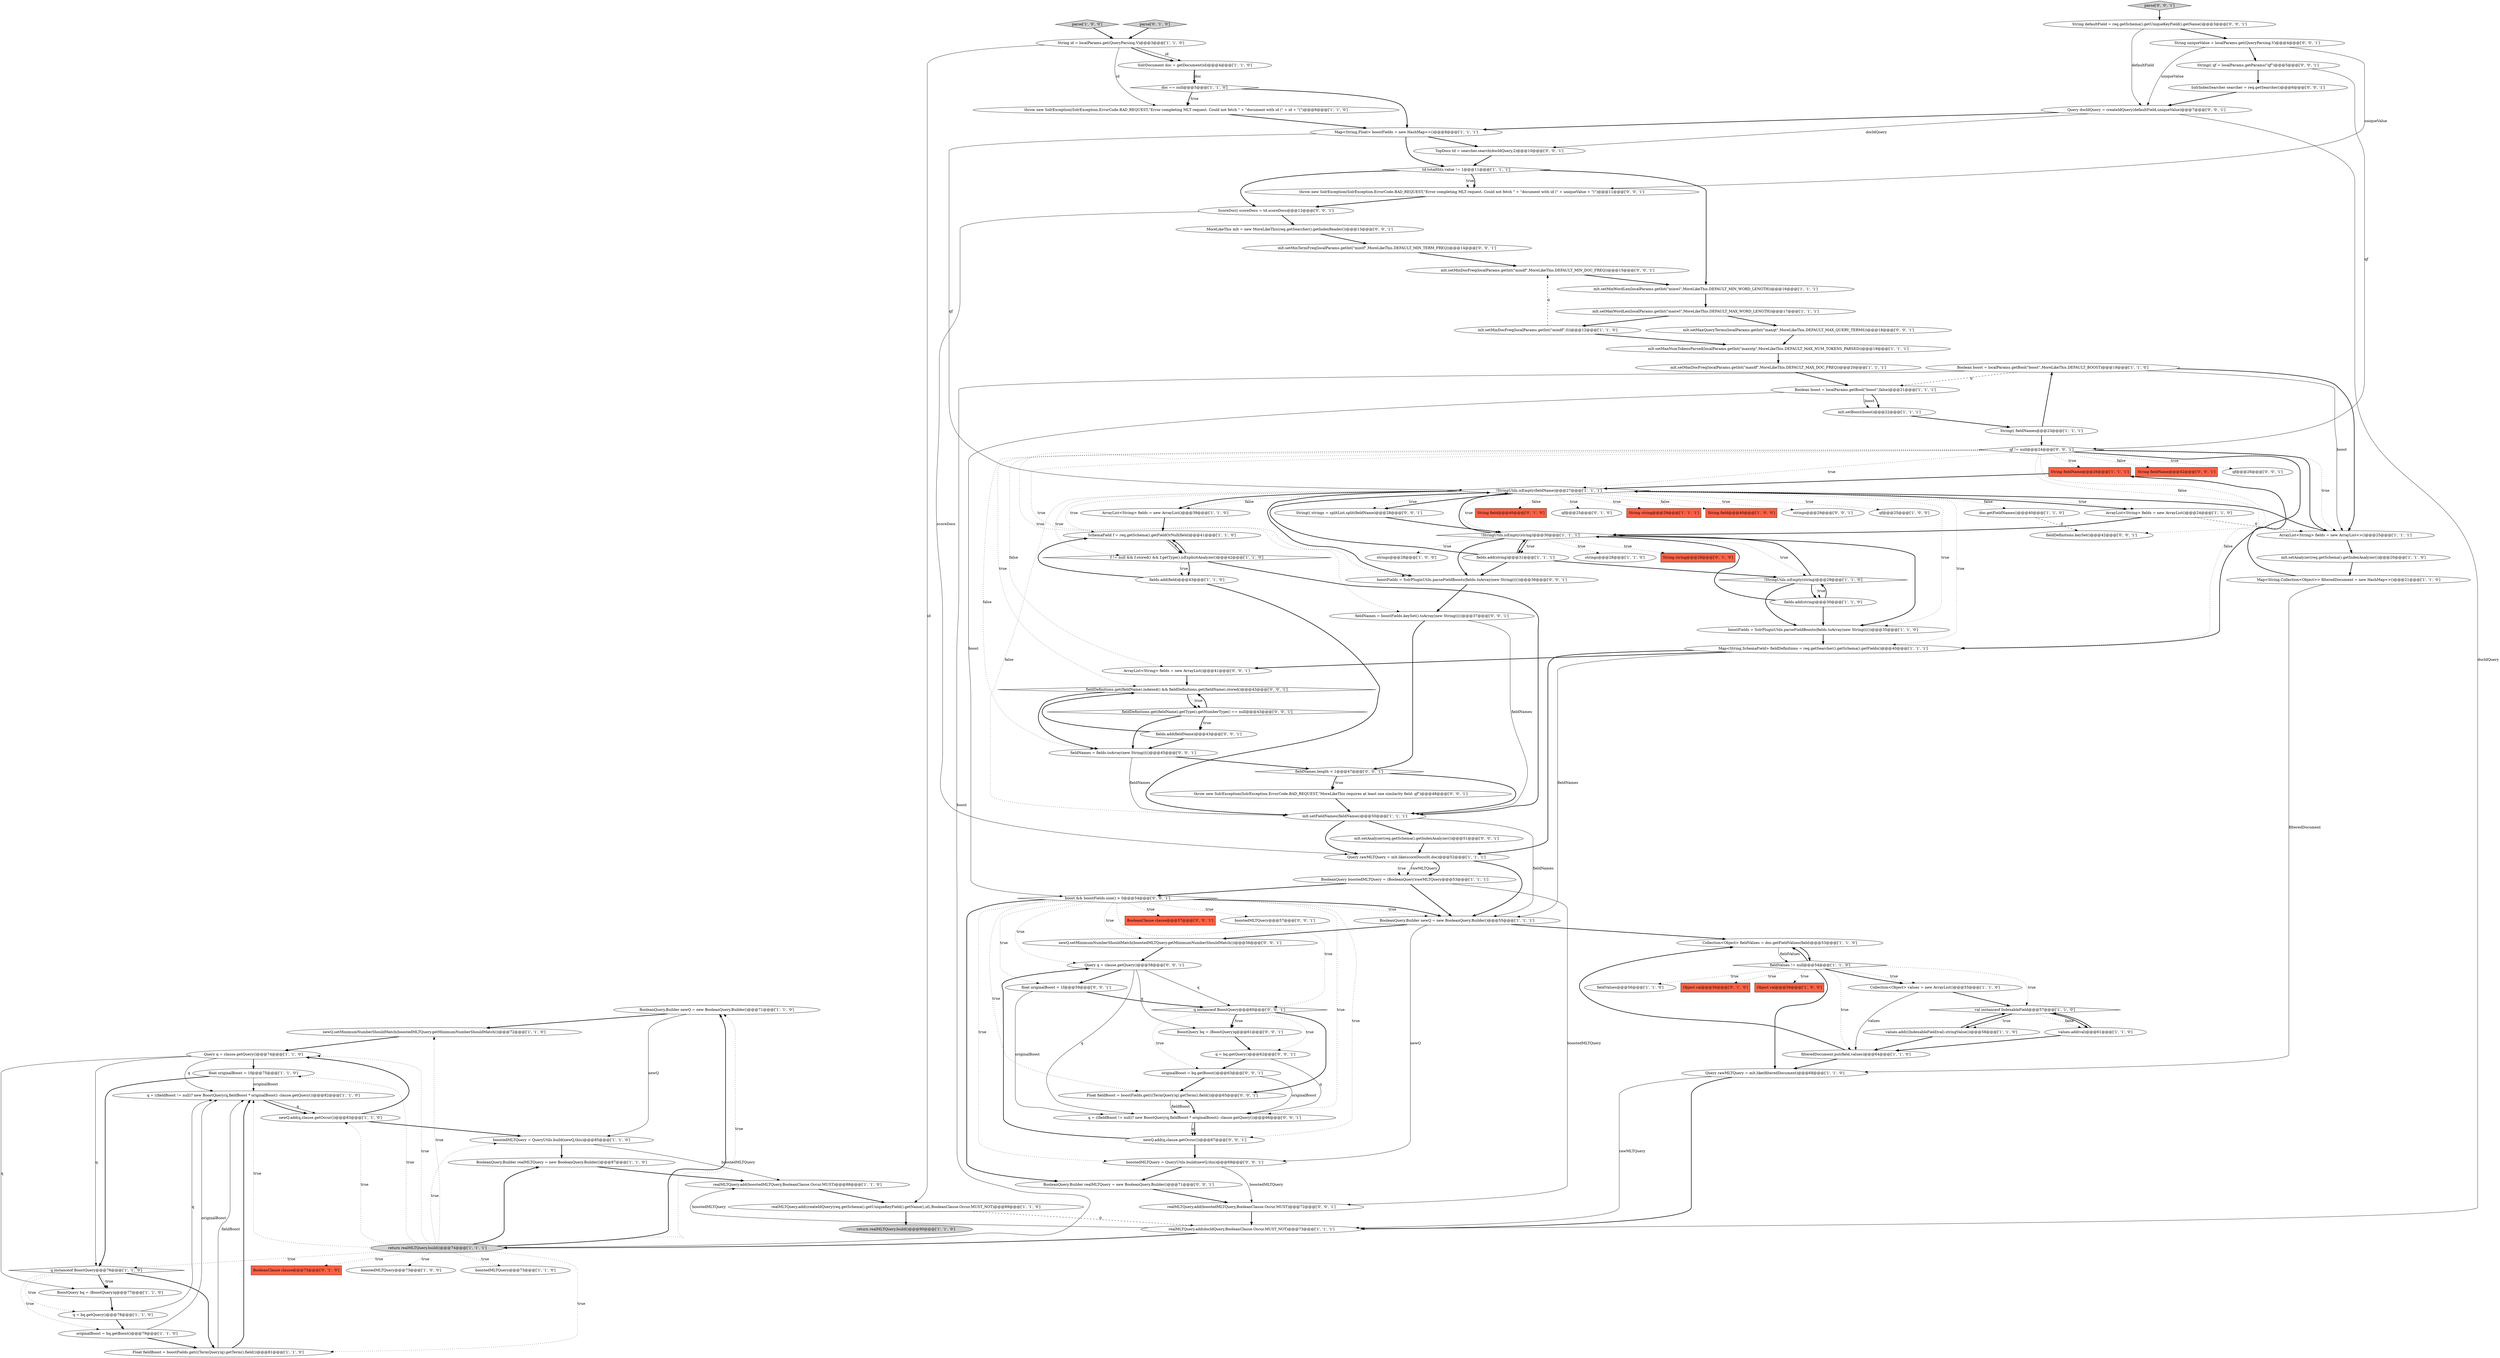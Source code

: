 digraph {
35 [style = filled, label = "BooleanQuery.Builder newQ = new BooleanQuery.Builder()@@@71@@@['1', '1', '0']", fillcolor = white, shape = ellipse image = "AAA0AAABBB1BBB"];
52 [style = filled, label = "BooleanQuery.Builder newQ = new BooleanQuery.Builder()@@@55@@@['1', '1', '1']", fillcolor = white, shape = ellipse image = "AAA0AAABBB1BBB"];
91 [style = filled, label = "TopDocs td = searcher.search(docIdQuery,2)@@@10@@@['0', '0', '1']", fillcolor = white, shape = ellipse image = "AAA0AAABBB3BBB"];
65 [style = filled, label = "SchemaField f = req.getSchema().getFieldOrNull(field)@@@41@@@['1', '1', '0']", fillcolor = white, shape = ellipse image = "AAA0AAABBB1BBB"];
68 [style = filled, label = "ArrayList<String> fields = new ArrayList()@@@24@@@['1', '1', '0']", fillcolor = white, shape = ellipse image = "AAA0AAABBB1BBB"];
120 [style = filled, label = "SolrIndexSearcher searcher = req.getSearcher()@@@6@@@['0', '0', '1']", fillcolor = white, shape = ellipse image = "AAA0AAABBB3BBB"];
66 [style = filled, label = "String(( fieldNames@@@23@@@['1', '1', '1']", fillcolor = white, shape = ellipse image = "AAA0AAABBB1BBB"];
12 [style = filled, label = "newQ.add(q,clause.getOccur())@@@83@@@['1', '1', '0']", fillcolor = white, shape = ellipse image = "AAA0AAABBB1BBB"];
56 [style = filled, label = "String fieldName@@@26@@@['1', '1', '1']", fillcolor = tomato, shape = box image = "AAA0AAABBB1BBB"];
101 [style = filled, label = "q instanceof BoostQuery@@@60@@@['0', '0', '1']", fillcolor = white, shape = diamond image = "AAA0AAABBB3BBB"];
59 [style = filled, label = "Query q = clause.getQuery()@@@74@@@['1', '1', '0']", fillcolor = white, shape = ellipse image = "AAA0AAABBB1BBB"];
85 [style = filled, label = "fieldNames = fields.toArray(new String(((()@@@45@@@['0', '0', '1']", fillcolor = white, shape = ellipse image = "AAA0AAABBB3BBB"];
108 [style = filled, label = "boostedMLTQuery = QueryUtils.build(newQ,this)@@@69@@@['0', '0', '1']", fillcolor = white, shape = ellipse image = "AAA0AAABBB3BBB"];
90 [style = filled, label = "realMLTQuery.add(boostedMLTQuery,BooleanClause.Occur.MUST)@@@72@@@['0', '0', '1']", fillcolor = white, shape = ellipse image = "AAA0AAABBB3BBB"];
18 [style = filled, label = "mlt.setMaxNumTokensParsed(localParams.getInt(\"maxntp\",MoreLikeThis.DEFAULT_MAX_NUM_TOKENS_PARSED))@@@19@@@['1', '1', '1']", fillcolor = white, shape = ellipse image = "AAA0AAABBB1BBB"];
24 [style = filled, label = "realMLTQuery.add(docIdQuery,BooleanClause.Occur.MUST_NOT)@@@73@@@['1', '1', '1']", fillcolor = white, shape = ellipse image = "AAA0AAABBB1BBB"];
69 [style = filled, label = "boostedMLTQuery@@@73@@@['1', '1', '0']", fillcolor = white, shape = ellipse image = "AAA0AAABBB1BBB"];
105 [style = filled, label = "Query docIdQuery = createIdQuery(defaultField,uniqueValue)@@@7@@@['0', '0', '1']", fillcolor = white, shape = ellipse image = "AAA0AAABBB3BBB"];
113 [style = filled, label = "fields.add(fieldName)@@@43@@@['0', '0', '1']", fillcolor = white, shape = ellipse image = "AAA0AAABBB3BBB"];
13 [style = filled, label = "Boolean boost = localParams.getBool(\"boost\",false)@@@21@@@['1', '1', '1']", fillcolor = white, shape = ellipse image = "AAA0AAABBB1BBB"];
8 [style = filled, label = "float originalBoost = 1f@@@75@@@['1', '1', '0']", fillcolor = white, shape = ellipse image = "AAA0AAABBB1BBB"];
61 [style = filled, label = "return realMLTQuery.build()@@@90@@@['1', '1', '0']", fillcolor = lightgray, shape = ellipse image = "AAA0AAABBB1BBB"];
87 [style = filled, label = "BooleanQuery.Builder realMLTQuery = new BooleanQuery.Builder()@@@71@@@['0', '0', '1']", fillcolor = white, shape = ellipse image = "AAA0AAABBB3BBB"];
4 [style = filled, label = "newQ.setMinimumNumberShouldMatch(boostedMLTQuery.getMinimumNumberShouldMatch())@@@72@@@['1', '1', '0']", fillcolor = white, shape = ellipse image = "AAA0AAABBB1BBB"];
122 [style = filled, label = "q = ((fieldBoost != null)? new BoostQuery(q,fieldBoost * originalBoost): clause.getQuery())@@@66@@@['0', '0', '1']", fillcolor = white, shape = ellipse image = "AAA0AAABBB3BBB"];
1 [style = filled, label = "SolrDocument doc = getDocument(id)@@@4@@@['1', '1', '0']", fillcolor = white, shape = ellipse image = "AAA0AAABBB1BBB"];
11 [style = filled, label = "Map<String,Collection<Object>> filteredDocument = new HashMap<>()@@@21@@@['1', '1', '0']", fillcolor = white, shape = ellipse image = "AAA0AAABBB1BBB"];
36 [style = filled, label = "values.add(((IndexableField)val).stringValue())@@@58@@@['1', '1', '0']", fillcolor = white, shape = ellipse image = "AAA0AAABBB1BBB"];
53 [style = filled, label = "return realMLTQuery.build()@@@74@@@['1', '1', '1']", fillcolor = lightgray, shape = ellipse image = "AAA0AAABBB1BBB"];
70 [style = filled, label = "strings@@@28@@@['1', '1', '0']", fillcolor = white, shape = ellipse image = "AAA0AAABBB1BBB"];
27 [style = filled, label = "boostedMLTQuery = QueryUtils.build(newQ,this)@@@85@@@['1', '1', '0']", fillcolor = white, shape = ellipse image = "AAA0AAABBB1BBB"];
94 [style = filled, label = "MoreLikeThis mlt = new MoreLikeThis(req.getSearcher().getIndexReader())@@@13@@@['0', '0', '1']", fillcolor = white, shape = ellipse image = "AAA0AAABBB3BBB"];
49 [style = filled, label = "q = bq.getQuery()@@@78@@@['1', '1', '0']", fillcolor = white, shape = ellipse image = "AAA0AAABBB1BBB"];
55 [style = filled, label = "Query rawMLTQuery = mlt.like(scoreDocs(0(.doc)@@@52@@@['1', '1', '1']", fillcolor = white, shape = ellipse image = "AAA0AAABBB1BBB"];
9 [style = filled, label = "values.add(val)@@@61@@@['1', '1', '0']", fillcolor = white, shape = ellipse image = "AAA0AAABBB1BBB"];
20 [style = filled, label = "parse['1', '0', '0']", fillcolor = lightgray, shape = diamond image = "AAA0AAABBB1BBB"];
74 [style = filled, label = "String field@@@40@@@['0', '1', '0']", fillcolor = tomato, shape = box image = "AAA0AAABBB2BBB"];
47 [style = filled, label = "fieldValues@@@56@@@['1', '1', '0']", fillcolor = white, shape = ellipse image = "AAA0AAABBB1BBB"];
28 [style = filled, label = "mlt.setFieldNames(fieldNames)@@@50@@@['1', '1', '1']", fillcolor = white, shape = ellipse image = "AAA0AAABBB1BBB"];
109 [style = filled, label = "boostFields = SolrPluginUtils.parseFieldBoosts(fields.toArray(new String(((())@@@36@@@['0', '0', '1']", fillcolor = white, shape = ellipse image = "AAA0AAABBB3BBB"];
93 [style = filled, label = "fieldDefinitions.keySet()@@@42@@@['0', '0', '1']", fillcolor = white, shape = ellipse image = "AAA0AAABBB3BBB"];
83 [style = filled, label = "String(( qf = localParams.getParams(\"qf\")@@@5@@@['0', '0', '1']", fillcolor = white, shape = ellipse image = "AAA0AAABBB3BBB"];
112 [style = filled, label = "q = bq.getQuery()@@@62@@@['0', '0', '1']", fillcolor = white, shape = ellipse image = "AAA0AAABBB3BBB"];
44 [style = filled, label = "mlt.setAnalyzer(req.getSchema().getIndexAnalyzer())@@@20@@@['1', '1', '0']", fillcolor = white, shape = ellipse image = "AAA0AAABBB1BBB"];
116 [style = filled, label = "BoostQuery bq = (BoostQuery)q@@@61@@@['0', '0', '1']", fillcolor = white, shape = ellipse image = "AAA0AAABBB3BBB"];
54 [style = filled, label = "ArrayList<String> fields = new ArrayList<>()@@@25@@@['1', '1', '1']", fillcolor = white, shape = ellipse image = "AAA0AAABBB1BBB"];
79 [style = filled, label = "BooleanClause clause@@@57@@@['0', '0', '1']", fillcolor = tomato, shape = box image = "AAA0AAABBB3BBB"];
115 [style = filled, label = "mlt.setMaxQueryTerms(localParams.getInt(\"maxqt\",MoreLikeThis.DEFAULT_MAX_QUERY_TERMS))@@@18@@@['0', '0', '1']", fillcolor = white, shape = ellipse image = "AAA0AAABBB3BBB"];
6 [style = filled, label = "Map<String,Float> boostFields = new HashMap<>()@@@8@@@['1', '1', '1']", fillcolor = white, shape = ellipse image = "AAA0AAABBB1BBB"];
58 [style = filled, label = "Float fieldBoost = boostFields.get(((TermQuery)q).getTerm().field())@@@81@@@['1', '1', '0']", fillcolor = white, shape = ellipse image = "AAA0AAABBB1BBB"];
77 [style = filled, label = "qf@@@25@@@['0', '1', '0']", fillcolor = white, shape = ellipse image = "AAA0AAABBB2BBB"];
84 [style = filled, label = "throw new SolrException(SolrException.ErrorCode.BAD_REQUEST,\"Error completing MLT request. Could not fetch \" + \"document with id (\" + uniqueValue + \"(\")@@@11@@@['0', '0', '1']", fillcolor = white, shape = ellipse image = "AAA0AAABBB3BBB"];
110 [style = filled, label = "String uniqueValue = localParams.get(QueryParsing.V)@@@4@@@['0', '0', '1']", fillcolor = white, shape = ellipse image = "AAA0AAABBB3BBB"];
43 [style = filled, label = "!StringUtils.isEmpty(string)@@@29@@@['1', '1', '0']", fillcolor = white, shape = diamond image = "AAA0AAABBB1BBB"];
63 [style = filled, label = "String id = localParams.get(QueryParsing.V)@@@3@@@['1', '1', '0']", fillcolor = white, shape = ellipse image = "AAA0AAABBB1BBB"];
88 [style = filled, label = "fieldNames = boostFields.keySet().toArray(new String(((()@@@37@@@['0', '0', '1']", fillcolor = white, shape = ellipse image = "AAA0AAABBB3BBB"];
41 [style = filled, label = "q = ((fieldBoost != null)? new BoostQuery(q,fieldBoost * originalBoost): clause.getQuery())@@@82@@@['1', '1', '0']", fillcolor = white, shape = ellipse image = "AAA0AAABBB1BBB"];
82 [style = filled, label = "mlt.setAnalyzer(req.getSchema().getIndexAnalyzer())@@@51@@@['0', '0', '1']", fillcolor = white, shape = ellipse image = "AAA0AAABBB3BBB"];
45 [style = filled, label = "td.totalHits.value != 1@@@11@@@['1', '1', '1']", fillcolor = white, shape = diamond image = "AAA0AAABBB1BBB"];
21 [style = filled, label = "Map<String,SchemaField> fieldDefinitions = req.getSearcher().getSchema().getFields()@@@40@@@['1', '1', '1']", fillcolor = white, shape = ellipse image = "AAA0AAABBB1BBB"];
96 [style = filled, label = "parse['0', '0', '1']", fillcolor = lightgray, shape = diamond image = "AAA0AAABBB3BBB"];
81 [style = filled, label = "String fieldName@@@42@@@['0', '0', '1']", fillcolor = tomato, shape = box image = "AAA0AAABBB3BBB"];
37 [style = filled, label = "doc.getFieldNames()@@@40@@@['1', '1', '0']", fillcolor = white, shape = ellipse image = "AAA0AAABBB1BBB"];
51 [style = filled, label = "BooleanQuery boostedMLTQuery = (BooleanQuery)rawMLTQuery@@@53@@@['1', '1', '1']", fillcolor = white, shape = ellipse image = "AAA0AAABBB1BBB"];
50 [style = filled, label = "throw new SolrException(SolrException.ErrorCode.BAD_REQUEST,\"Error completing MLT request. Could not fetch \" + \"document with id (\" + id + \"(\")@@@6@@@['1', '1', '0']", fillcolor = white, shape = ellipse image = "AAA0AAABBB1BBB"];
64 [style = filled, label = "!StringUtils.isEmpty(string)@@@30@@@['1', '1', '1']", fillcolor = white, shape = diamond image = "AAA0AAABBB1BBB"];
16 [style = filled, label = "String string@@@29@@@['1', '1', '1']", fillcolor = tomato, shape = box image = "AAA0AAABBB1BBB"];
95 [style = filled, label = "qf@@@26@@@['0', '0', '1']", fillcolor = white, shape = ellipse image = "AAA0AAABBB3BBB"];
73 [style = filled, label = "Object val@@@56@@@['0', '1', '0']", fillcolor = tomato, shape = box image = "AAA0AAABBB2BBB"];
3 [style = filled, label = "f != null && f.stored() && f.getType().isExplicitAnalyzer()@@@42@@@['1', '1', '0']", fillcolor = white, shape = diamond image = "AAA0AAABBB1BBB"];
107 [style = filled, label = "mlt.setMinDocFreq(localParams.getInt(\"mindf\",MoreLikeThis.DEFAULT_MIN_DOC_FREQ))@@@15@@@['0', '0', '1']", fillcolor = white, shape = ellipse image = "AAA0AAABBB3BBB"];
60 [style = filled, label = "Boolean boost = localParams.getBool(\"boost\",MoreLikeThis.DEFAULT_BOOST)@@@18@@@['1', '1', '0']", fillcolor = white, shape = ellipse image = "AAA0AAABBB1BBB"];
23 [style = filled, label = "Object val@@@56@@@['1', '0', '0']", fillcolor = tomato, shape = box image = "AAA0AAABBB1BBB"];
14 [style = filled, label = "doc == null@@@5@@@['1', '1', '0']", fillcolor = white, shape = diamond image = "AAA0AAABBB1BBB"];
2 [style = filled, label = "String field@@@40@@@['1', '0', '0']", fillcolor = tomato, shape = box image = "AAA0AAABBB1BBB"];
0 [style = filled, label = "BoostQuery bq = (BoostQuery)q@@@77@@@['1', '1', '0']", fillcolor = white, shape = ellipse image = "AAA0AAABBB1BBB"];
121 [style = filled, label = "originalBoost = bq.getBoost()@@@63@@@['0', '0', '1']", fillcolor = white, shape = ellipse image = "AAA0AAABBB3BBB"];
98 [style = filled, label = "mlt.setMinTermFreq(localParams.getInt(\"mintf\",MoreLikeThis.DEFAULT_MIN_TERM_FREQ))@@@14@@@['0', '0', '1']", fillcolor = white, shape = ellipse image = "AAA0AAABBB3BBB"];
15 [style = filled, label = "mlt.setMaxWordLen(localParams.getInt(\"maxwl\",MoreLikeThis.DEFAULT_MAX_WORD_LENGTH))@@@17@@@['1', '1', '1']", fillcolor = white, shape = ellipse image = "AAA0AAABBB1BBB"];
72 [style = filled, label = "BooleanClause clause@@@73@@@['0', '1', '0']", fillcolor = tomato, shape = box image = "AAA0AAABBB2BBB"];
76 [style = filled, label = "String string@@@28@@@['0', '1', '0']", fillcolor = tomato, shape = box image = "AAA0AAABBB2BBB"];
40 [style = filled, label = "q instanceof BoostQuery@@@76@@@['1', '1', '0']", fillcolor = white, shape = diamond image = "AAA0AAABBB1BBB"];
114 [style = filled, label = "boostedMLTQuery@@@57@@@['0', '0', '1']", fillcolor = white, shape = ellipse image = "AAA0AAABBB3BBB"];
33 [style = filled, label = "mlt.setMinDocFreq(localParams.getInt(\"mindf\",0))@@@12@@@['1', '1', '0']", fillcolor = white, shape = ellipse image = "AAA0AAABBB1BBB"];
104 [style = filled, label = "fieldDefinitions.get(fieldName).indexed() && fieldDefinitions.get(fieldName).stored()@@@43@@@['0', '0', '1']", fillcolor = white, shape = diamond image = "AAA0AAABBB3BBB"];
30 [style = filled, label = "BooleanQuery.Builder realMLTQuery = new BooleanQuery.Builder()@@@87@@@['1', '1', '0']", fillcolor = white, shape = ellipse image = "AAA0AAABBB1BBB"];
89 [style = filled, label = "boost && boostFields.size() > 0@@@54@@@['0', '0', '1']", fillcolor = white, shape = diamond image = "AAA0AAABBB3BBB"];
25 [style = filled, label = "mlt.setBoost(boost)@@@22@@@['1', '1', '1']", fillcolor = white, shape = ellipse image = "AAA0AAABBB1BBB"];
92 [style = filled, label = "fieldDefinitions.get(fieldName).getType().getNumberType() == null@@@43@@@['0', '0', '1']", fillcolor = white, shape = diamond image = "AAA0AAABBB3BBB"];
119 [style = filled, label = "ArrayList<String> fields = new ArrayList()@@@41@@@['0', '0', '1']", fillcolor = white, shape = ellipse image = "AAA0AAABBB3BBB"];
67 [style = filled, label = "boostFields = SolrPluginUtils.parseFieldBoosts(fields.toArray(new String(((())@@@35@@@['1', '1', '0']", fillcolor = white, shape = ellipse image = "AAA0AAABBB1BBB"];
97 [style = filled, label = "newQ.add(q,clause.getOccur())@@@67@@@['0', '0', '1']", fillcolor = white, shape = ellipse image = "AAA0AAABBB3BBB"];
100 [style = filled, label = "strings@@@29@@@['0', '0', '1']", fillcolor = white, shape = ellipse image = "AAA0AAABBB3BBB"];
99 [style = filled, label = "String defaultField = req.getSchema().getUniqueKeyField().getName()@@@3@@@['0', '0', '1']", fillcolor = white, shape = ellipse image = "AAA0AAABBB3BBB"];
48 [style = filled, label = "val instanceof IndexableField@@@57@@@['1', '1', '0']", fillcolor = white, shape = diamond image = "AAA0AAABBB1BBB"];
31 [style = filled, label = "boostedMLTQuery@@@73@@@['1', '0', '0']", fillcolor = white, shape = ellipse image = "AAA0AAABBB1BBB"];
26 [style = filled, label = "mlt.setMaxDocFreq(localParams.getInt(\"maxdf\",MoreLikeThis.DEFAULT_MAX_DOC_FREQ))@@@20@@@['1', '1', '1']", fillcolor = white, shape = ellipse image = "AAA0AAABBB1BBB"];
86 [style = filled, label = "Query q = clause.getQuery()@@@58@@@['0', '0', '1']", fillcolor = white, shape = ellipse image = "AAA0AAABBB3BBB"];
75 [style = filled, label = "parse['0', '1', '0']", fillcolor = lightgray, shape = diamond image = "AAA0AAABBB2BBB"];
111 [style = filled, label = "String(( strings = splitList.split(fieldName)@@@28@@@['0', '0', '1']", fillcolor = white, shape = ellipse image = "AAA0AAABBB3BBB"];
17 [style = filled, label = "fieldValues != null@@@54@@@['1', '1', '0']", fillcolor = white, shape = diamond image = "AAA0AAABBB1BBB"];
19 [style = filled, label = "Query rawMLTQuery = mlt.like(filteredDocument)@@@68@@@['1', '1', '0']", fillcolor = white, shape = ellipse image = "AAA0AAABBB1BBB"];
38 [style = filled, label = "Collection<Object> fieldValues = doc.getFieldValues(field)@@@53@@@['1', '1', '0']", fillcolor = white, shape = ellipse image = "AAA0AAABBB1BBB"];
10 [style = filled, label = "mlt.setMinWordLen(localParams.getInt(\"minwl\",MoreLikeThis.DEFAULT_MIN_WORD_LENGTH))@@@16@@@['1', '1', '1']", fillcolor = white, shape = ellipse image = "AAA0AAABBB1BBB"];
103 [style = filled, label = "fieldNames.length < 1@@@47@@@['0', '0', '1']", fillcolor = white, shape = diamond image = "AAA0AAABBB3BBB"];
42 [style = filled, label = "strings@@@28@@@['1', '0', '0']", fillcolor = white, shape = ellipse image = "AAA0AAABBB1BBB"];
32 [style = filled, label = "!StringUtils.isEmpty(fieldName)@@@27@@@['1', '1', '1']", fillcolor = white, shape = diamond image = "AAA0AAABBB1BBB"];
78 [style = filled, label = "Float fieldBoost = boostFields.get(((TermQuery)q).getTerm().field())@@@65@@@['0', '0', '1']", fillcolor = white, shape = ellipse image = "AAA0AAABBB3BBB"];
7 [style = filled, label = "qf@@@25@@@['1', '0', '0']", fillcolor = white, shape = ellipse image = "AAA0AAABBB1BBB"];
39 [style = filled, label = "fields.add(string)@@@31@@@['1', '1', '1']", fillcolor = white, shape = ellipse image = "AAA0AAABBB1BBB"];
57 [style = filled, label = "realMLTQuery.add(createIdQuery(req.getSchema().getUniqueKeyField().getName(),id),BooleanClause.Occur.MUST_NOT)@@@89@@@['1', '1', '0']", fillcolor = white, shape = ellipse image = "AAA0AAABBB1BBB"];
80 [style = filled, label = "throw new SolrException(SolrException.ErrorCode.BAD_REQUEST,\"MoreLikeThis requires at least one similarity field: qf\")@@@48@@@['0', '0', '1']", fillcolor = white, shape = ellipse image = "AAA0AAABBB3BBB"];
34 [style = filled, label = "filteredDocument.put(field,values)@@@64@@@['1', '1', '0']", fillcolor = white, shape = ellipse image = "AAA0AAABBB1BBB"];
29 [style = filled, label = "fields.add(string)@@@30@@@['1', '1', '0']", fillcolor = white, shape = ellipse image = "AAA0AAABBB1BBB"];
118 [style = filled, label = "newQ.setMinimumNumberShouldMatch(boostedMLTQuery.getMinimumNumberShouldMatch())@@@56@@@['0', '0', '1']", fillcolor = white, shape = ellipse image = "AAA0AAABBB3BBB"];
5 [style = filled, label = "Collection<Object> values = new ArrayList()@@@55@@@['1', '1', '0']", fillcolor = white, shape = ellipse image = "AAA0AAABBB1BBB"];
22 [style = filled, label = "fields.add(field)@@@43@@@['1', '1', '0']", fillcolor = white, shape = ellipse image = "AAA0AAABBB1BBB"];
62 [style = filled, label = "realMLTQuery.add(boostedMLTQuery,BooleanClause.Occur.MUST)@@@88@@@['1', '1', '0']", fillcolor = white, shape = ellipse image = "AAA0AAABBB1BBB"];
117 [style = filled, label = "ScoreDoc(( scoreDocs = td.scoreDocs@@@12@@@['0', '0', '1']", fillcolor = white, shape = ellipse image = "AAA0AAABBB3BBB"];
71 [style = filled, label = "originalBoost = bq.getBoost()@@@79@@@['1', '1', '0']", fillcolor = white, shape = ellipse image = "AAA0AAABBB1BBB"];
102 [style = filled, label = "qf != null@@@24@@@['0', '0', '1']", fillcolor = white, shape = diamond image = "AAA0AAABBB3BBB"];
106 [style = filled, label = "float originalBoost = 1f@@@59@@@['0', '0', '1']", fillcolor = white, shape = ellipse image = "AAA0AAABBB3BBB"];
46 [style = filled, label = "ArrayList<String> fields = new ArrayList()@@@39@@@['1', '1', '0']", fillcolor = white, shape = ellipse image = "AAA0AAABBB1BBB"];
32->109 [style = bold, label=""];
48->9 [style = dotted, label="false"];
11->56 [style = bold, label=""];
117->94 [style = bold, label=""];
48->36 [style = bold, label=""];
89->87 [style = bold, label=""];
12->27 [style = bold, label=""];
32->46 [style = dotted, label="false"];
17->34 [style = dotted, label="true"];
60->53 [style = solid, label="boost"];
92->113 [style = dotted, label="true"];
22->65 [style = bold, label=""];
35->4 [style = bold, label=""];
67->21 [style = bold, label=""];
15->33 [style = bold, label=""];
32->68 [style = bold, label=""];
59->0 [style = solid, label="q"];
89->52 [style = dotted, label="true"];
13->25 [style = bold, label=""];
102->32 [style = dotted, label="true"];
89->101 [style = dotted, label="true"];
92->104 [style = bold, label=""];
109->88 [style = bold, label=""];
89->86 [style = dotted, label="true"];
45->117 [style = bold, label=""];
51->52 [style = bold, label=""];
39->32 [style = bold, label=""];
106->122 [style = solid, label="originalBoost"];
32->111 [style = bold, label=""];
104->92 [style = bold, label=""];
89->52 [style = bold, label=""];
102->88 [style = dotted, label="true"];
64->39 [style = bold, label=""];
120->105 [style = bold, label=""];
71->58 [style = bold, label=""];
34->38 [style = bold, label=""];
82->55 [style = bold, label=""];
17->47 [style = dotted, label="true"];
48->9 [style = bold, label=""];
108->90 [style = solid, label="boostedMLTQuery"];
0->49 [style = bold, label=""];
103->80 [style = bold, label=""];
102->119 [style = dotted, label="false"];
17->48 [style = dotted, label="true"];
32->74 [style = dotted, label="false"];
22->28 [style = bold, label=""];
27->30 [style = bold, label=""];
6->91 [style = bold, label=""];
55->51 [style = dotted, label="true"];
58->41 [style = solid, label="fieldBoost"];
6->45 [style = bold, label=""];
38->17 [style = bold, label=""];
54->32 [style = bold, label=""];
92->113 [style = bold, label=""];
32->64 [style = dotted, label="true"];
53->35 [style = bold, label=""];
102->95 [style = dotted, label="true"];
63->50 [style = solid, label="id"];
10->15 [style = bold, label=""];
78->122 [style = bold, label=""];
64->70 [style = dotted, label="true"];
102->93 [style = dotted, label="false"];
89->108 [style = dotted, label="true"];
37->93 [style = dashed, label="0"];
9->34 [style = bold, label=""];
21->55 [style = bold, label=""];
32->65 [style = dotted, label="true"];
43->67 [style = bold, label=""];
35->27 [style = solid, label="newQ"];
60->54 [style = solid, label="boost"];
53->35 [style = dotted, label="true"];
57->61 [style = bold, label=""];
52->108 [style = solid, label="newQ"];
111->64 [style = bold, label=""];
32->68 [style = dotted, label="true"];
102->85 [style = dotted, label="false"];
91->45 [style = bold, label=""];
102->104 [style = dotted, label="true"];
26->13 [style = bold, label=""];
40->0 [style = bold, label=""];
24->53 [style = bold, label=""];
102->54 [style = bold, label=""];
107->10 [style = bold, label=""];
90->24 [style = bold, label=""];
53->12 [style = dotted, label="true"];
86->122 [style = solid, label="q"];
103->28 [style = bold, label=""];
5->34 [style = solid, label="values"];
53->4 [style = dotted, label="true"];
43->29 [style = bold, label=""];
1->14 [style = solid, label="doc"];
103->80 [style = dotted, label="true"];
65->3 [style = solid, label="f"];
1->14 [style = bold, label=""];
58->41 [style = bold, label=""];
38->17 [style = solid, label="fieldValues"];
116->112 [style = bold, label=""];
45->84 [style = dotted, label="true"];
66->102 [style = bold, label=""];
28->55 [style = bold, label=""];
63->57 [style = solid, label="id"];
4->59 [style = bold, label=""];
113->104 [style = bold, label=""];
113->85 [style = bold, label=""];
32->7 [style = dotted, label="true"];
97->86 [style = bold, label=""];
104->92 [style = dotted, label="true"];
28->52 [style = solid, label="fieldNames"];
101->116 [style = bold, label=""];
53->30 [style = bold, label=""];
29->67 [style = bold, label=""];
53->59 [style = dotted, label="true"];
44->11 [style = bold, label=""];
84->117 [style = bold, label=""];
53->8 [style = dotted, label="true"];
63->1 [style = bold, label=""];
40->58 [style = bold, label=""];
3->22 [style = bold, label=""];
55->52 [style = bold, label=""];
94->98 [style = bold, label=""];
17->5 [style = dotted, label="true"];
13->89 [style = solid, label="boost"];
56->32 [style = bold, label=""];
12->59 [style = bold, label=""];
97->108 [style = bold, label=""];
27->62 [style = solid, label="boostedMLTQuery"];
86->101 [style = solid, label="q"];
41->12 [style = solid, label="q"];
68->54 [style = dashed, label="0"];
65->3 [style = bold, label=""];
64->67 [style = bold, label=""];
21->119 [style = bold, label=""];
59->40 [style = solid, label="q"];
3->22 [style = dotted, label="true"];
53->58 [style = dotted, label="true"];
6->32 [style = solid, label="qf"];
40->0 [style = dotted, label="true"];
53->72 [style = dotted, label="true"];
59->41 [style = solid, label="q"];
105->24 [style = solid, label="docIdQuery"];
53->69 [style = dotted, label="true"];
89->106 [style = dotted, label="true"];
89->122 [style = dotted, label="true"];
60->54 [style = bold, label=""];
60->13 [style = dashed, label="0"];
17->19 [style = bold, label=""];
39->43 [style = bold, label=""];
78->122 [style = solid, label="fieldBoost"];
46->65 [style = bold, label=""];
66->60 [style = bold, label=""];
85->28 [style = solid, label="fieldNames"];
32->3 [style = dotted, label="true"];
48->36 [style = dotted, label="true"];
89->79 [style = dotted, label="true"];
19->24 [style = bold, label=""];
51->89 [style = bold, label=""];
64->39 [style = dotted, label="true"];
33->18 [style = bold, label=""];
112->122 [style = solid, label="q"];
18->26 [style = bold, label=""];
106->101 [style = bold, label=""];
32->67 [style = dotted, label="true"];
101->112 [style = dotted, label="true"];
32->37 [style = dotted, label="false"];
24->62 [style = solid, label="boostedMLTQuery"];
50->6 [style = bold, label=""];
19->24 [style = solid, label="rawMLTQuery"];
32->46 [style = bold, label=""];
118->86 [style = bold, label=""];
86->106 [style = bold, label=""];
96->99 [style = bold, label=""];
20->63 [style = bold, label=""];
40->49 [style = dotted, label="true"];
30->62 [style = bold, label=""];
43->29 [style = dotted, label="true"];
108->87 [style = bold, label=""];
119->104 [style = bold, label=""];
29->64 [style = bold, label=""];
102->54 [style = dotted, label="true"];
110->84 [style = solid, label="uniqueValue"];
85->103 [style = bold, label=""];
64->109 [style = bold, label=""];
102->21 [style = dotted, label="false"];
51->90 [style = solid, label="boostedMLTQuery"];
59->8 [style = bold, label=""];
8->40 [style = bold, label=""];
53->41 [style = dotted, label="true"];
36->48 [style = bold, label=""];
39->109 [style = bold, label=""];
53->40 [style = dotted, label="true"];
101->121 [style = dotted, label="true"];
33->107 [style = dashed, label="0"];
75->63 [style = bold, label=""];
14->50 [style = bold, label=""];
62->57 [style = bold, label=""];
83->120 [style = bold, label=""];
98->107 [style = bold, label=""];
89->97 [style = dotted, label="true"];
112->121 [style = bold, label=""];
14->50 [style = dotted, label="true"];
102->81 [style = dotted, label="false"];
52->118 [style = bold, label=""];
55->51 [style = solid, label="rawMLTQuery"];
63->1 [style = solid, label="id"];
53->31 [style = dotted, label="true"];
105->6 [style = bold, label=""];
101->116 [style = dotted, label="true"];
3->65 [style = bold, label=""];
102->21 [style = bold, label=""];
104->85 [style = bold, label=""];
101->78 [style = bold, label=""];
13->25 [style = solid, label="boost"];
89->114 [style = dotted, label="true"];
32->77 [style = dotted, label="true"];
25->66 [style = bold, label=""];
17->38 [style = bold, label=""];
11->19 [style = solid, label="filteredDocument"];
43->64 [style = bold, label=""];
55->51 [style = bold, label=""];
21->52 [style = solid, label="fieldNames"];
92->85 [style = bold, label=""];
39->64 [style = bold, label=""];
105->91 [style = solid, label="docIdQuery"];
17->23 [style = dotted, label="true"];
15->115 [style = bold, label=""];
89->118 [style = dotted, label="true"];
68->64 [style = bold, label=""];
121->78 [style = bold, label=""];
9->48 [style = bold, label=""];
41->12 [style = bold, label=""];
32->16 [style = dotted, label="true"];
117->55 [style = solid, label="scoreDocs"];
52->38 [style = bold, label=""];
64->42 [style = dotted, label="true"];
102->56 [style = dotted, label="true"];
64->76 [style = dotted, label="true"];
115->18 [style = bold, label=""];
8->41 [style = solid, label="originalBoost"];
54->44 [style = bold, label=""];
99->105 [style = solid, label="defaultField"];
32->28 [style = dotted, label="false"];
32->111 [style = dotted, label="true"];
29->43 [style = bold, label=""];
49->41 [style = solid, label="q"];
45->84 [style = bold, label=""];
53->27 [style = dotted, label="true"];
89->78 [style = dotted, label="true"];
32->21 [style = dotted, label="true"];
40->71 [style = dotted, label="true"];
110->105 [style = solid, label="uniqueValue"];
28->82 [style = bold, label=""];
36->34 [style = bold, label=""];
122->97 [style = solid, label="q"];
80->28 [style = bold, label=""];
121->122 [style = solid, label="originalBoost"];
14->6 [style = bold, label=""];
5->48 [style = bold, label=""];
99->110 [style = bold, label=""];
57->24 [style = dashed, label="0"];
110->83 [style = bold, label=""];
88->28 [style = solid, label="fieldNames"];
71->41 [style = solid, label="originalBoost"];
122->97 [style = bold, label=""];
64->32 [style = bold, label=""];
17->73 [style = dotted, label="true"];
87->90 [style = bold, label=""];
102->109 [style = dotted, label="true"];
34->19 [style = bold, label=""];
86->116 [style = solid, label="q"];
3->28 [style = bold, label=""];
88->103 [style = bold, label=""];
32->2 [style = dotted, label="false"];
32->100 [style = dotted, label="true"];
17->5 [style = bold, label=""];
45->10 [style = bold, label=""];
49->71 [style = bold, label=""];
64->43 [style = dotted, label="true"];
83->102 [style = solid, label="qf"];
}

